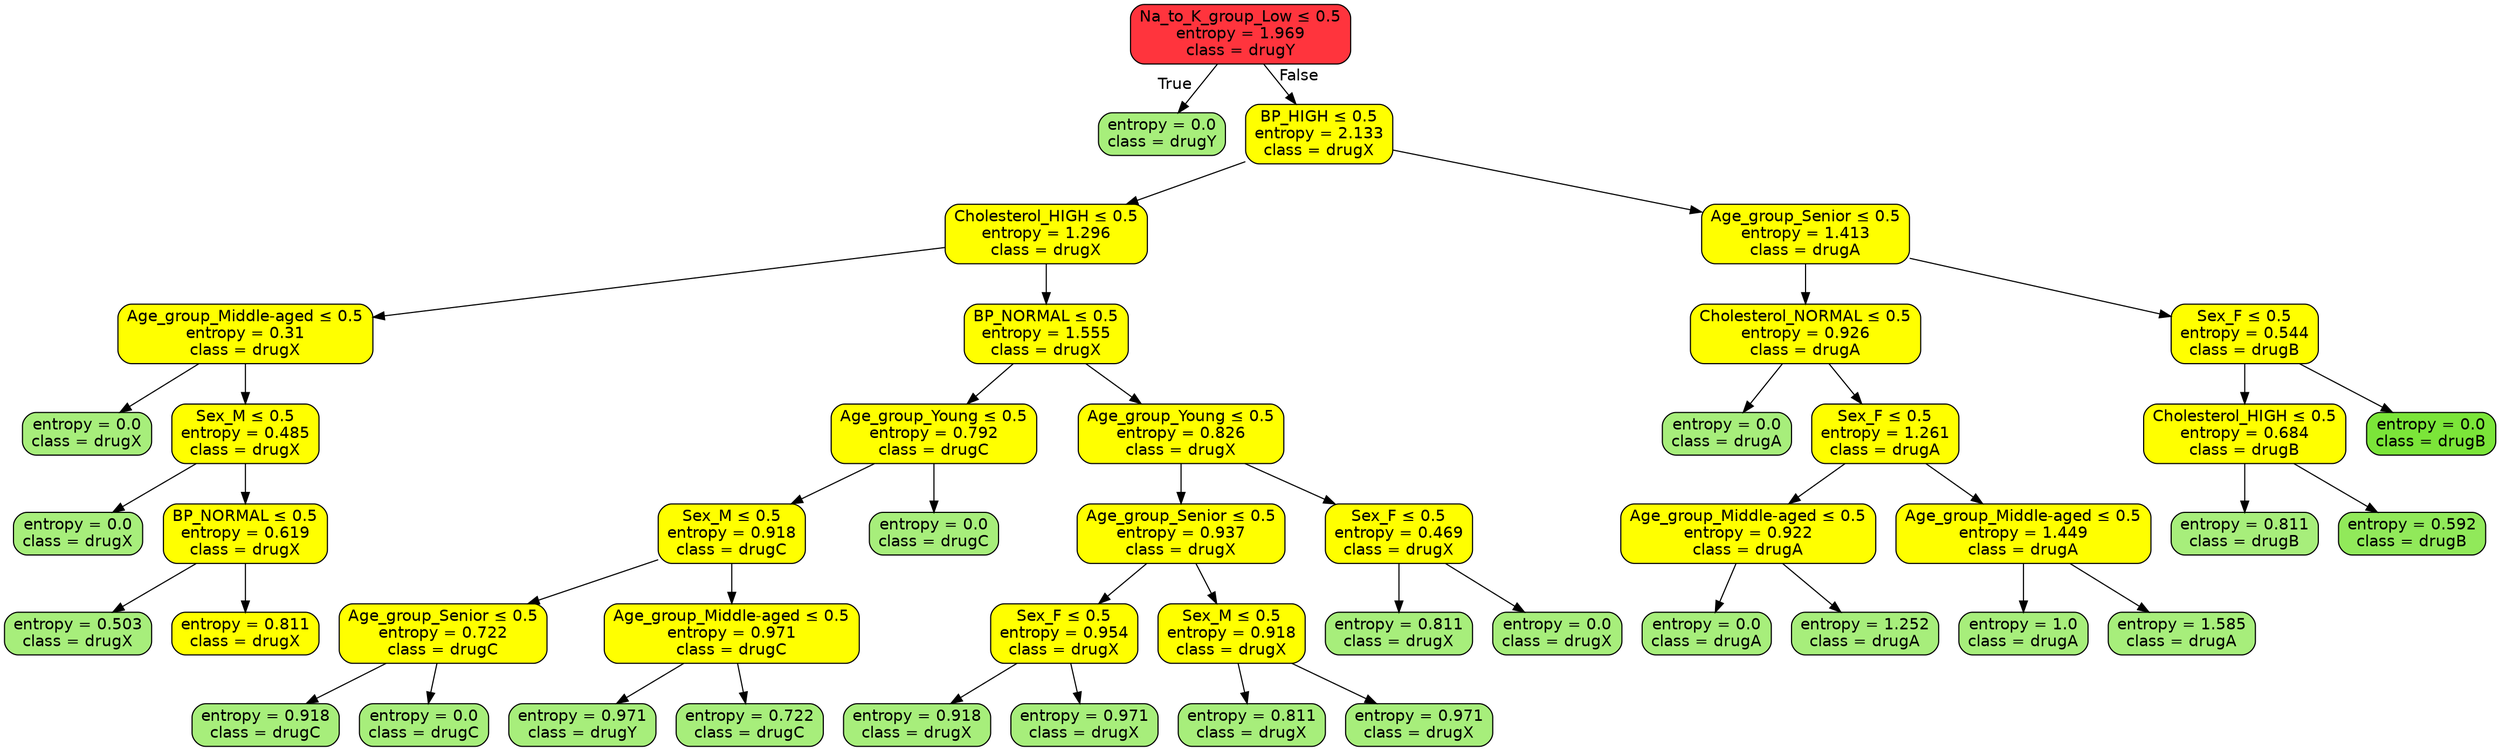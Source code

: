 digraph Tree {
node [shape=box, style="filled, rounded", color="black", fontname="helvetica"] ;
edge [fontname="helvetica"] ;
0 [label=<Na_to_K_group_Low &le; 0.5<br/>entropy = 1.969<br/>class = drugY>, fillcolor="#FF343D"] ;
1 [label=<entropy = 0.0<br/>class = drugY>, fillcolor="#a7ee7b"] ;
0 -> 1 [labeldistance=2.5, labelangle=45, headlabel="True"] ;
2 [label=<BP_HIGH &le; 0.5<br/>entropy = 2.133<br/>class = drugX>, fillcolor="#FFFF00"] ;
0 -> 2 [labeldistance=2.5, labelangle=-45, headlabel="False"] ;
3 [label=<Cholesterol_HIGH &le; 0.5<br/>entropy = 1.296<br/>class = drugX>, fillcolor="#FFFF00"] ;
2 -> 3 ;
4 [label=<Age_group_Middle-aged &le; 0.5<br/>entropy = 0.31<br/>class = drugX>, fillcolor="#FFFF00"] ;  // Changed to yellow
3 -> 4 ;
5 [label=<entropy = 0.0<br/>class = drugX>, fillcolor="#a7ee7b"] ;
4 -> 5 ;
6 [label=<Sex_M &le; 0.5<br/>entropy = 0.485<br/>class = drugX>, fillcolor="#FFFF00"] ;
4 -> 6 ;
7 [label=<entropy = 0.0<br/>class = drugX>, fillcolor="#a7ee7b"] ;
6 -> 7 ;
8 [label=<BP_NORMAL &le; 0.5<br/>entropy = 0.619<br/>class = drugX>, fillcolor="#FFFF00"] ;
6 -> 8 ;
9 [label=<entropy = 0.503<br/>class = drugX>, fillcolor="#a7ee7b"] ;
8 -> 9 ;
10 [label=<entropy = 0.811<br/>class = drugX>, fillcolor="#FFFF00"] ;
8 -> 10 ;
11 [label=<BP_NORMAL &le; 0.5<br/>entropy = 1.555<br/>class = drugX>, fillcolor="#FFFF00"] ;
3 -> 11 ;
12 [label=<Age_group_Young &le; 0.5<br/>entropy = 0.792<br/>class = drugC>, fillcolor="#FFFF00"] ;
11 -> 12 ;
13 [label=<Sex_M &le; 0.5<br/>entropy = 0.918<br/>class = drugC>, fillcolor="#FFFF00"] ;
12 -> 13 ;
14 [label=<Age_group_Senior &le; 0.5<br/>entropy = 0.722<br/>class = drugC>, fillcolor="#FFFF00"] ;
13 -> 14 ;
15 [label=<entropy = 0.918<br/>class = drugC>, fillcolor="#a7ee7b"] ;
14 -> 15 ;
16 [label=<entropy = 0.0<br/>class = drugC>, fillcolor="#a7ee7b"] ;
14 -> 16 ;
17 [label=<Age_group_Middle-aged &le; 0.5<br/>entropy = 0.971<br/>class = drugC>, fillcolor="#FFFF00"] ;  // Changed to yellow
13 -> 17 ;
18 [label=<entropy = 0.971<br/>class = drugY>, fillcolor="#a7ee7b"] ;
17 -> 18 ;
19 [label=<entropy = 0.722<br/>class = drugC>, fillcolor="#a7ee7b"] ;
17 -> 19 ;
20 [label=<entropy = 0.0<br/>class = drugC>, fillcolor="#a7ee7b"] ;
12 -> 20 ;
21 [label=<Age_group_Young &le; 0.5<br/>entropy = 0.826<br/>class = drugX>, fillcolor="#FFFF00"] ;
11 -> 21 ;
22 [label=<Age_group_Senior &le; 0.5<br/>entropy = 0.937<br/>class = drugX>, fillcolor="#FFFF00"] ;
21 -> 22 ;
23 [label=<Sex_F &le; 0.5<br/>entropy = 0.954<br/>class = drugX>, fillcolor="#FFFF00"] ;
22 -> 23 ;
24 [label=<entropy = 0.918<br/>class = drugX>, fillcolor="#a7ee7b"] ;
23 -> 24 ;
25 [label=<entropy = 0.971<br/>class = drugX>, fillcolor="#a7ee7b"] ;
23 -> 25 ;
26 [label=<Sex_M &le; 0.5<br/>entropy = 0.918<br/>class = drugX>, fillcolor="#FFFF00"] ;
22 -> 26 ;
27 [label=<entropy = 0.811<br/>class = drugX>, fillcolor="#a7ee7b"] ;
26 -> 27 ;
28 [label=<entropy = 0.971<br/>class = drugX>, fillcolor="#a7ee7b"] ;
26 -> 28 ;
29 [label=<Sex_F &le; 0.5<br/>entropy = 0.469<br/>class = drugX>, fillcolor="#FFFF00"] ;
21 -> 29 ;
30 [label=<entropy = 0.811<br/>class = drugX>, fillcolor="#a7ee7b"] ;
29 -> 30 ;
31 [label=<entropy = 0.0<br/>class = drugX>, fillcolor="#a7ee7b"] ;
29 -> 31 ;
32 [label=<Age_group_Senior &le; 0.5<br/>entropy = 1.413<br/>class = drugA>, fillcolor="#FFFF00"] ;
2 -> 32 ;
33 [label=<Cholesterol_NORMAL &le; 0.5<br/>entropy = 0.926<br/>class = drugA>, fillcolor="#FFFF00"] ;
32 -> 33 ;
34 [label=<entropy = 0.0<br/>class = drugA>, fillcolor="#a7ee7b"] ;
33 -> 34 ;
35 [label=<Sex_F &le; 0.5<br/>entropy = 1.261<br/>class = drugA>, fillcolor="#FFFF00"] ;
33 -> 35 ;
36 [label=<Age_group_Middle-aged &le; 0.5<br/>entropy = 0.922<br/>class = drugA>, fillcolor="#FFFF00"] ;
35 -> 36 ;
37 [label=<entropy = 0.0<br/>class = drugA>, fillcolor="#a7ee7b"] ;
36 -> 37 ;
38 [label=<entropy = 1.252<br/>class = drugA>, fillcolor="#a7ee7b"] ;
36 -> 38 ;
39 [label=<Age_group_Middle-aged &le; 0.5<br/>entropy = 1.449<br/>class = drugA>, fillcolor="#FFFF00"] ;
35 -> 39 ;
40 [label=<entropy = 1.0<br/>class = drugA>, fillcolor="#a7ee7b"] ;
39 -> 40 ;
41 [label=<entropy = 1.585<br/>class = drugA>, fillcolor="#a7ee7b"] ;
39 -> 41 ;
42 [label=<Sex_F &le; 0.5<br/>entropy = 0.544<br/>class = drugB>, fillcolor="#FFFF00"] ;
32 -> 42 ;
43 [label=<Cholesterol_HIGH &le; 0.5<br/>entropy = 0.684<br/>class = drugB>, fillcolor="#FFFF00"] ;
42 -> 43 ;
44 [label=<entropy = 0.811<br/>class = drugB>, fillcolor="#a7ee7b"] ;
43 -> 44 ;
45 [label=<entropy = 0.592<br/>class = drugB>, fillcolor="#91e95a"] ;
43 -> 45 ;
46 [label=<entropy = 0.0<br/>class = drugB>, fillcolor="#7be539"] ;
42 -> 46 ;
}